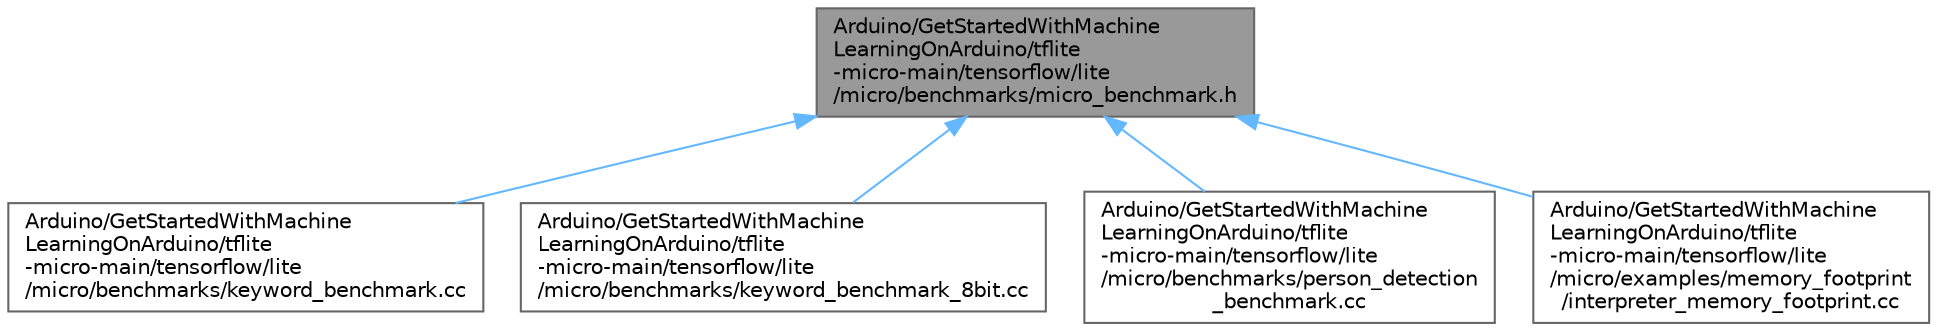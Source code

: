 digraph "Arduino/GetStartedWithMachineLearningOnArduino/tflite-micro-main/tensorflow/lite/micro/benchmarks/micro_benchmark.h"
{
 // LATEX_PDF_SIZE
  bgcolor="transparent";
  edge [fontname=Helvetica,fontsize=10,labelfontname=Helvetica,labelfontsize=10];
  node [fontname=Helvetica,fontsize=10,shape=box,height=0.2,width=0.4];
  Node1 [id="Node000001",label="Arduino/GetStartedWithMachine\lLearningOnArduino/tflite\l-micro-main/tensorflow/lite\l/micro/benchmarks/micro_benchmark.h",height=0.2,width=0.4,color="gray40", fillcolor="grey60", style="filled", fontcolor="black",tooltip=" "];
  Node1 -> Node2 [id="edge5_Node000001_Node000002",dir="back",color="steelblue1",style="solid",tooltip=" "];
  Node2 [id="Node000002",label="Arduino/GetStartedWithMachine\lLearningOnArduino/tflite\l-micro-main/tensorflow/lite\l/micro/benchmarks/keyword_benchmark.cc",height=0.2,width=0.4,color="grey40", fillcolor="white", style="filled",URL="$keyword__benchmark_8cc.html",tooltip=" "];
  Node1 -> Node3 [id="edge6_Node000001_Node000003",dir="back",color="steelblue1",style="solid",tooltip=" "];
  Node3 [id="Node000003",label="Arduino/GetStartedWithMachine\lLearningOnArduino/tflite\l-micro-main/tensorflow/lite\l/micro/benchmarks/keyword_benchmark_8bit.cc",height=0.2,width=0.4,color="grey40", fillcolor="white", style="filled",URL="$keyword__benchmark__8bit_8cc.html",tooltip=" "];
  Node1 -> Node4 [id="edge7_Node000001_Node000004",dir="back",color="steelblue1",style="solid",tooltip=" "];
  Node4 [id="Node000004",label="Arduino/GetStartedWithMachine\lLearningOnArduino/tflite\l-micro-main/tensorflow/lite\l/micro/benchmarks/person_detection\l_benchmark.cc",height=0.2,width=0.4,color="grey40", fillcolor="white", style="filled",URL="$person__detection__benchmark_8cc.html",tooltip=" "];
  Node1 -> Node5 [id="edge8_Node000001_Node000005",dir="back",color="steelblue1",style="solid",tooltip=" "];
  Node5 [id="Node000005",label="Arduino/GetStartedWithMachine\lLearningOnArduino/tflite\l-micro-main/tensorflow/lite\l/micro/examples/memory_footprint\l/interpreter_memory_footprint.cc",height=0.2,width=0.4,color="grey40", fillcolor="white", style="filled",URL="$interpreter__memory__footprint_8cc.html",tooltip=" "];
}
